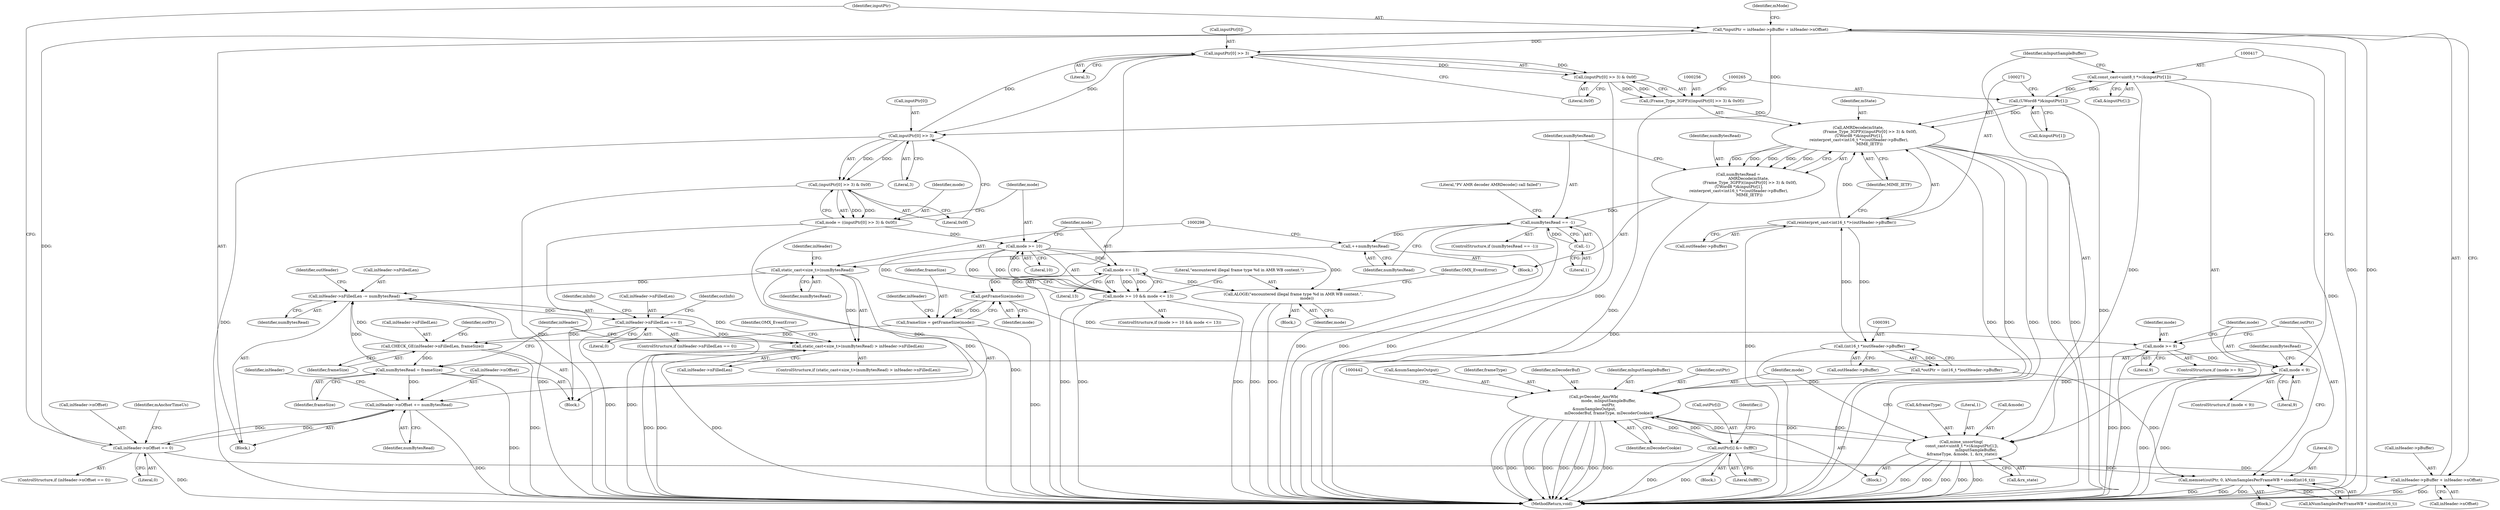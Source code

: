 digraph "0_Android_65756b4082cd79a2d99b2ccb5b392291fd53703f@integer" {
"1000205" [label="(Call,*inputPtr = inHeader->pBuffer + inHeader->nOffset)"];
"1000190" [label="(Call,inHeader->nOffset == 0)"];
"1000466" [label="(Call,inHeader->nOffset += numBytesRead)"];
"1000297" [label="(Call,static_cast<size_t>(numBytesRead))"];
"1000293" [label="(Call,++numBytesRead)"];
"1000277" [label="(Call,numBytesRead == -1)"];
"1000251" [label="(Call,numBytesRead =\n                 AMRDecode(mState,\n                   (Frame_Type_3GPP)((inputPtr[0] >> 3) & 0x0f),\n (UWord8 *)&inputPtr[1],\n reinterpret_cast<int16_t *>(outHeader->pBuffer),\n                  MIME_IETF))"];
"1000253" [label="(Call,AMRDecode(mState,\n                   (Frame_Type_3GPP)((inputPtr[0] >> 3) & 0x0f),\n (UWord8 *)&inputPtr[1],\n reinterpret_cast<int16_t *>(outHeader->pBuffer),\n                  MIME_IETF))"];
"1000255" [label="(Call,(Frame_Type_3GPP)((inputPtr[0] >> 3) & 0x0f))"];
"1000257" [label="(Call,(inputPtr[0] >> 3) & 0x0f)"];
"1000258" [label="(Call,inputPtr[0] >> 3)"];
"1000350" [label="(Call,inputPtr[0] >> 3)"];
"1000205" [label="(Call,*inputPtr = inHeader->pBuffer + inHeader->nOffset)"];
"1000264" [label="(Call,(UWord8 *)&inputPtr[1])"];
"1000416" [label="(Call,const_cast<uint8_t *>(&inputPtr[1]))"];
"1000270" [label="(Call,reinterpret_cast<int16_t *>(outHeader->pBuffer))"];
"1000390" [label="(Call,(int16_t *)outHeader->pBuffer)"];
"1000279" [label="(Call,-1)"];
"1000463" [label="(Call,numBytesRead = frameSize)"];
"1000382" [label="(Call,CHECK_GE(inHeader->nFilledLen, frameSize))"];
"1000518" [label="(Call,inHeader->nFilledLen == 0)"];
"1000471" [label="(Call,inHeader->nFilledLen -= numBytesRead)"];
"1000296" [label="(Call,static_cast<size_t>(numBytesRead) > inHeader->nFilledLen)"];
"1000378" [label="(Call,frameSize = getFrameSize(mode))"];
"1000380" [label="(Call,getFrameSize(mode))"];
"1000361" [label="(Call,mode <= 13)"];
"1000358" [label="(Call,mode >= 10)"];
"1000347" [label="(Call,mode = ((inputPtr[0] >> 3) & 0x0f))"];
"1000349" [label="(Call,(inputPtr[0] >> 3) & 0x0f)"];
"1000357" [label="(Call,mode >= 10 && mode <= 13)"];
"1000365" [label="(Call,ALOGE(\"encountered illegal frame type %d in AMR WB content.\",\n                      mode))"];
"1000396" [label="(Call,mode >= 9)"];
"1000409" [label="(Call,mode < 9)"];
"1000431" [label="(Call,pvDecoder_AmrWb(\n                        mode, mInputSampleBuffer,\n                        outPtr,\n &numSamplesOutput,\n                        mDecoderBuf, frameType, mDecoderCookie))"];
"1000415" [label="(Call,mime_unsorting(\n const_cast<uint8_t *>(&inputPtr[1]),\n                        mInputSampleBuffer,\n &frameType, &mode, 1, &rx_state))"];
"1000458" [label="(Call,outPtr[i] &= 0xfffC)"];
"1000400" [label="(Call,memset(outPtr, 0, kNumSamplesPerFrameWB * sizeof(int16_t)))"];
"1000207" [label="(Call,inHeader->pBuffer + inHeader->nOffset)"];
"1000280" [label="(Literal,1)"];
"1000402" [label="(Literal,0)"];
"1000266" [label="(Call,&inputPtr[1])"];
"1000384" [label="(Identifier,inHeader)"];
"1000276" [label="(ControlStructure,if (numBytesRead == -1))"];
"1000294" [label="(Identifier,numBytesRead)"];
"1000208" [label="(Call,inHeader->pBuffer)"];
"1000427" [label="(Literal,1)"];
"1000253" [label="(Call,AMRDecode(mState,\n                   (Frame_Type_3GPP)((inputPtr[0] >> 3) & 0x0f),\n (UWord8 *)&inputPtr[1],\n reinterpret_cast<int16_t *>(outHeader->pBuffer),\n                  MIME_IETF))"];
"1000191" [label="(Call,inHeader->nOffset)"];
"1000357" [label="(Call,mode >= 10 && mode <= 13)"];
"1000381" [label="(Identifier,mode)"];
"1000475" [label="(Identifier,numBytesRead)"];
"1000434" [label="(Identifier,outPtr)"];
"1000197" [label="(Identifier,mAnchorTimeUs)"];
"1000358" [label="(Call,mode >= 10)"];
"1000556" [label="(MethodReturn,void)"];
"1000190" [label="(Call,inHeader->nOffset == 0)"];
"1000275" [label="(Identifier,MIME_IETF)"];
"1000435" [label="(Call,&numSamplesOutput)"];
"1000390" [label="(Call,(int16_t *)outHeader->pBuffer)"];
"1000258" [label="(Call,inputPtr[0] >> 3)"];
"1000438" [label="(Identifier,frameType)"];
"1000356" [label="(ControlStructure,if (mode >= 10 && mode <= 13))"];
"1000366" [label="(Literal,\"encountered illegal frame type %d in AMR WB content.\")"];
"1000415" [label="(Call,mime_unsorting(\n const_cast<uint8_t *>(&inputPtr[1]),\n                        mInputSampleBuffer,\n &frameType, &mode, 1, &rx_state))"];
"1000348" [label="(Identifier,mode)"];
"1000401" [label="(Identifier,outPtr)"];
"1000272" [label="(Call,outHeader->pBuffer)"];
"1000458" [label="(Call,outPtr[i] &= 0xfffC)"];
"1000386" [label="(Identifier,frameSize)"];
"1000300" [label="(Call,inHeader->nFilledLen)"];
"1000456" [label="(Identifier,i)"];
"1000279" [label="(Call,-1)"];
"1000408" [label="(ControlStructure,if (mode < 9))"];
"1000468" [label="(Identifier,inHeader)"];
"1000465" [label="(Identifier,frameSize)"];
"1000361" [label="(Call,mode <= 13)"];
"1000296" [label="(Call,static_cast<size_t>(numBytesRead) > inHeader->nFilledLen)"];
"1000459" [label="(Call,outPtr[i])"];
"1000270" [label="(Call,reinterpret_cast<int16_t *>(outHeader->pBuffer))"];
"1000467" [label="(Call,inHeader->nOffset)"];
"1000410" [label="(Identifier,mode)"];
"1000355" [label="(Literal,0x0f)"];
"1000418" [label="(Call,&inputPtr[1])"];
"1000463" [label="(Call,numBytesRead = frameSize)"];
"1000428" [label="(Call,&rx_state)"];
"1000351" [label="(Call,inputPtr[0])"];
"1000519" [label="(Call,inHeader->nFilledLen)"];
"1000194" [label="(Literal,0)"];
"1000473" [label="(Identifier,inHeader)"];
"1000251" [label="(Call,numBytesRead =\n                 AMRDecode(mState,\n                   (Frame_Type_3GPP)((inputPtr[0] >> 3) & 0x0f),\n (UWord8 *)&inputPtr[1],\n reinterpret_cast<int16_t *>(outHeader->pBuffer),\n                  MIME_IETF))"];
"1000354" [label="(Literal,3)"];
"1000350" [label="(Call,inputPtr[0] >> 3)"];
"1000416" [label="(Call,const_cast<uint8_t *>(&inputPtr[1]))"];
"1000431" [label="(Call,pvDecoder_AmrWb(\n                        mode, mInputSampleBuffer,\n                        outPtr,\n &numSamplesOutput,\n                        mDecoderBuf, frameType, mDecoderCookie))"];
"1000369" [label="(Identifier,OMX_EventError)"];
"1000412" [label="(Block,)"];
"1000380" [label="(Call,getFrameSize(mode))"];
"1000425" [label="(Call,&mode)"];
"1000360" [label="(Literal,10)"];
"1000457" [label="(Block,)"];
"1000277" [label="(Call,numBytesRead == -1)"];
"1000211" [label="(Call,inHeader->nOffset)"];
"1000189" [label="(ControlStructure,if (inHeader->nOffset == 0))"];
"1000392" [label="(Call,outHeader->pBuffer)"];
"1000389" [label="(Identifier,outPtr)"];
"1000379" [label="(Identifier,frameSize)"];
"1000462" [label="(Literal,0xfffC)"];
"1000314" [label="(Block,)"];
"1000541" [label="(Identifier,outInfo)"];
"1000437" [label="(Identifier,mDecoderBuf)"];
"1000403" [label="(Call,kNumSamplesPerFrameWB * sizeof(int16_t))"];
"1000422" [label="(Identifier,mInputSampleBuffer)"];
"1000349" [label="(Call,(inputPtr[0] >> 3) & 0x0f)"];
"1000439" [label="(Identifier,mDecoderCookie)"];
"1000254" [label="(Identifier,mState)"];
"1000522" [label="(Literal,0)"];
"1000397" [label="(Identifier,mode)"];
"1000471" [label="(Call,inHeader->nFilledLen -= numBytesRead)"];
"1000347" [label="(Call,mode = ((inputPtr[0] >> 3) & 0x0f))"];
"1000295" [label="(ControlStructure,if (static_cast<size_t>(numBytesRead) > inHeader->nFilledLen))"];
"1000383" [label="(Call,inHeader->nFilledLen)"];
"1000278" [label="(Identifier,numBytesRead)"];
"1000217" [label="(Identifier,mMode)"];
"1000388" [label="(Call,*outPtr = (int16_t *)outHeader->pBuffer)"];
"1000257" [label="(Call,(inputPtr[0] >> 3) & 0x0f)"];
"1000255" [label="(Call,(Frame_Type_3GPP)((inputPtr[0] >> 3) & 0x0f))"];
"1000409" [label="(Call,mode < 9)"];
"1000526" [label="(Identifier,inInfo)"];
"1000399" [label="(Block,)"];
"1000259" [label="(Call,inputPtr[0])"];
"1000472" [label="(Call,inHeader->nFilledLen)"];
"1000283" [label="(Literal,\"PV AMR decoder AMRDecode() call failed\")"];
"1000301" [label="(Identifier,inHeader)"];
"1000293" [label="(Call,++numBytesRead)"];
"1000466" [label="(Call,inHeader->nOffset += numBytesRead)"];
"1000365" [label="(Call,ALOGE(\"encountered illegal frame type %d in AMR WB content.\",\n                      mode))"];
"1000378" [label="(Call,frameSize = getFrameSize(mode))"];
"1000263" [label="(Literal,0x0f)"];
"1000433" [label="(Identifier,mInputSampleBuffer)"];
"1000382" [label="(Call,CHECK_GE(inHeader->nFilledLen, frameSize))"];
"1000400" [label="(Call,memset(outPtr, 0, kNumSamplesPerFrameWB * sizeof(int16_t)))"];
"1000262" [label="(Literal,3)"];
"1000464" [label="(Identifier,numBytesRead)"];
"1000517" [label="(ControlStructure,if (inHeader->nFilledLen == 0))"];
"1000299" [label="(Identifier,numBytesRead)"];
"1000411" [label="(Literal,9)"];
"1000206" [label="(Identifier,inputPtr)"];
"1000130" [label="(Block,)"];
"1000518" [label="(Call,inHeader->nFilledLen == 0)"];
"1000395" [label="(ControlStructure,if (mode >= 9))"];
"1000423" [label="(Call,&frameType)"];
"1000205" [label="(Call,*inputPtr = inHeader->pBuffer + inHeader->nOffset)"];
"1000396" [label="(Call,mode >= 9)"];
"1000367" [label="(Identifier,mode)"];
"1000470" [label="(Identifier,numBytesRead)"];
"1000264" [label="(Call,(UWord8 *)&inputPtr[1])"];
"1000432" [label="(Identifier,mode)"];
"1000207" [label="(Call,inHeader->pBuffer + inHeader->nOffset)"];
"1000219" [label="(Block,)"];
"1000364" [label="(Block,)"];
"1000478" [label="(Identifier,outHeader)"];
"1000297" [label="(Call,static_cast<size_t>(numBytesRead))"];
"1000362" [label="(Identifier,mode)"];
"1000359" [label="(Identifier,mode)"];
"1000398" [label="(Literal,9)"];
"1000305" [label="(Identifier,OMX_EventError)"];
"1000363" [label="(Literal,13)"];
"1000252" [label="(Identifier,numBytesRead)"];
"1000205" -> "1000130"  [label="AST: "];
"1000205" -> "1000207"  [label="CFG: "];
"1000206" -> "1000205"  [label="AST: "];
"1000207" -> "1000205"  [label="AST: "];
"1000217" -> "1000205"  [label="CFG: "];
"1000205" -> "1000556"  [label="DDG: "];
"1000205" -> "1000556"  [label="DDG: "];
"1000190" -> "1000205"  [label="DDG: "];
"1000205" -> "1000258"  [label="DDG: "];
"1000205" -> "1000350"  [label="DDG: "];
"1000190" -> "1000189"  [label="AST: "];
"1000190" -> "1000194"  [label="CFG: "];
"1000191" -> "1000190"  [label="AST: "];
"1000194" -> "1000190"  [label="AST: "];
"1000197" -> "1000190"  [label="CFG: "];
"1000206" -> "1000190"  [label="CFG: "];
"1000190" -> "1000556"  [label="DDG: "];
"1000466" -> "1000190"  [label="DDG: "];
"1000190" -> "1000207"  [label="DDG: "];
"1000190" -> "1000466"  [label="DDG: "];
"1000466" -> "1000130"  [label="AST: "];
"1000466" -> "1000470"  [label="CFG: "];
"1000467" -> "1000466"  [label="AST: "];
"1000470" -> "1000466"  [label="AST: "];
"1000473" -> "1000466"  [label="CFG: "];
"1000466" -> "1000556"  [label="DDG: "];
"1000297" -> "1000466"  [label="DDG: "];
"1000463" -> "1000466"  [label="DDG: "];
"1000297" -> "1000296"  [label="AST: "];
"1000297" -> "1000299"  [label="CFG: "];
"1000298" -> "1000297"  [label="AST: "];
"1000299" -> "1000297"  [label="AST: "];
"1000301" -> "1000297"  [label="CFG: "];
"1000297" -> "1000556"  [label="DDG: "];
"1000297" -> "1000296"  [label="DDG: "];
"1000293" -> "1000297"  [label="DDG: "];
"1000297" -> "1000471"  [label="DDG: "];
"1000293" -> "1000219"  [label="AST: "];
"1000293" -> "1000294"  [label="CFG: "];
"1000294" -> "1000293"  [label="AST: "];
"1000298" -> "1000293"  [label="CFG: "];
"1000277" -> "1000293"  [label="DDG: "];
"1000277" -> "1000276"  [label="AST: "];
"1000277" -> "1000279"  [label="CFG: "];
"1000278" -> "1000277"  [label="AST: "];
"1000279" -> "1000277"  [label="AST: "];
"1000283" -> "1000277"  [label="CFG: "];
"1000294" -> "1000277"  [label="CFG: "];
"1000277" -> "1000556"  [label="DDG: "];
"1000277" -> "1000556"  [label="DDG: "];
"1000277" -> "1000556"  [label="DDG: "];
"1000251" -> "1000277"  [label="DDG: "];
"1000279" -> "1000277"  [label="DDG: "];
"1000251" -> "1000219"  [label="AST: "];
"1000251" -> "1000253"  [label="CFG: "];
"1000252" -> "1000251"  [label="AST: "];
"1000253" -> "1000251"  [label="AST: "];
"1000278" -> "1000251"  [label="CFG: "];
"1000251" -> "1000556"  [label="DDG: "];
"1000253" -> "1000251"  [label="DDG: "];
"1000253" -> "1000251"  [label="DDG: "];
"1000253" -> "1000251"  [label="DDG: "];
"1000253" -> "1000251"  [label="DDG: "];
"1000253" -> "1000251"  [label="DDG: "];
"1000253" -> "1000275"  [label="CFG: "];
"1000254" -> "1000253"  [label="AST: "];
"1000255" -> "1000253"  [label="AST: "];
"1000264" -> "1000253"  [label="AST: "];
"1000270" -> "1000253"  [label="AST: "];
"1000275" -> "1000253"  [label="AST: "];
"1000253" -> "1000556"  [label="DDG: "];
"1000253" -> "1000556"  [label="DDG: "];
"1000253" -> "1000556"  [label="DDG: "];
"1000253" -> "1000556"  [label="DDG: "];
"1000253" -> "1000556"  [label="DDG: "];
"1000255" -> "1000253"  [label="DDG: "];
"1000264" -> "1000253"  [label="DDG: "];
"1000270" -> "1000253"  [label="DDG: "];
"1000255" -> "1000257"  [label="CFG: "];
"1000256" -> "1000255"  [label="AST: "];
"1000257" -> "1000255"  [label="AST: "];
"1000265" -> "1000255"  [label="CFG: "];
"1000255" -> "1000556"  [label="DDG: "];
"1000257" -> "1000255"  [label="DDG: "];
"1000257" -> "1000255"  [label="DDG: "];
"1000257" -> "1000263"  [label="CFG: "];
"1000258" -> "1000257"  [label="AST: "];
"1000263" -> "1000257"  [label="AST: "];
"1000257" -> "1000556"  [label="DDG: "];
"1000258" -> "1000257"  [label="DDG: "];
"1000258" -> "1000257"  [label="DDG: "];
"1000258" -> "1000262"  [label="CFG: "];
"1000259" -> "1000258"  [label="AST: "];
"1000262" -> "1000258"  [label="AST: "];
"1000263" -> "1000258"  [label="CFG: "];
"1000258" -> "1000556"  [label="DDG: "];
"1000350" -> "1000258"  [label="DDG: "];
"1000258" -> "1000350"  [label="DDG: "];
"1000350" -> "1000349"  [label="AST: "];
"1000350" -> "1000354"  [label="CFG: "];
"1000351" -> "1000350"  [label="AST: "];
"1000354" -> "1000350"  [label="AST: "];
"1000355" -> "1000350"  [label="CFG: "];
"1000350" -> "1000556"  [label="DDG: "];
"1000350" -> "1000349"  [label="DDG: "];
"1000350" -> "1000349"  [label="DDG: "];
"1000264" -> "1000266"  [label="CFG: "];
"1000265" -> "1000264"  [label="AST: "];
"1000266" -> "1000264"  [label="AST: "];
"1000271" -> "1000264"  [label="CFG: "];
"1000264" -> "1000556"  [label="DDG: "];
"1000416" -> "1000264"  [label="DDG: "];
"1000264" -> "1000416"  [label="DDG: "];
"1000416" -> "1000415"  [label="AST: "];
"1000416" -> "1000418"  [label="CFG: "];
"1000417" -> "1000416"  [label="AST: "];
"1000418" -> "1000416"  [label="AST: "];
"1000422" -> "1000416"  [label="CFG: "];
"1000416" -> "1000556"  [label="DDG: "];
"1000416" -> "1000415"  [label="DDG: "];
"1000270" -> "1000272"  [label="CFG: "];
"1000271" -> "1000270"  [label="AST: "];
"1000272" -> "1000270"  [label="AST: "];
"1000275" -> "1000270"  [label="CFG: "];
"1000270" -> "1000556"  [label="DDG: "];
"1000390" -> "1000270"  [label="DDG: "];
"1000270" -> "1000390"  [label="DDG: "];
"1000390" -> "1000388"  [label="AST: "];
"1000390" -> "1000392"  [label="CFG: "];
"1000391" -> "1000390"  [label="AST: "];
"1000392" -> "1000390"  [label="AST: "];
"1000388" -> "1000390"  [label="CFG: "];
"1000390" -> "1000556"  [label="DDG: "];
"1000390" -> "1000388"  [label="DDG: "];
"1000279" -> "1000280"  [label="CFG: "];
"1000280" -> "1000279"  [label="AST: "];
"1000463" -> "1000314"  [label="AST: "];
"1000463" -> "1000465"  [label="CFG: "];
"1000464" -> "1000463"  [label="AST: "];
"1000465" -> "1000463"  [label="AST: "];
"1000468" -> "1000463"  [label="CFG: "];
"1000463" -> "1000556"  [label="DDG: "];
"1000382" -> "1000463"  [label="DDG: "];
"1000463" -> "1000471"  [label="DDG: "];
"1000382" -> "1000314"  [label="AST: "];
"1000382" -> "1000386"  [label="CFG: "];
"1000383" -> "1000382"  [label="AST: "];
"1000386" -> "1000382"  [label="AST: "];
"1000389" -> "1000382"  [label="CFG: "];
"1000382" -> "1000556"  [label="DDG: "];
"1000518" -> "1000382"  [label="DDG: "];
"1000378" -> "1000382"  [label="DDG: "];
"1000382" -> "1000471"  [label="DDG: "];
"1000518" -> "1000517"  [label="AST: "];
"1000518" -> "1000522"  [label="CFG: "];
"1000519" -> "1000518"  [label="AST: "];
"1000522" -> "1000518"  [label="AST: "];
"1000526" -> "1000518"  [label="CFG: "];
"1000541" -> "1000518"  [label="CFG: "];
"1000518" -> "1000556"  [label="DDG: "];
"1000518" -> "1000556"  [label="DDG: "];
"1000518" -> "1000296"  [label="DDG: "];
"1000471" -> "1000518"  [label="DDG: "];
"1000471" -> "1000130"  [label="AST: "];
"1000471" -> "1000475"  [label="CFG: "];
"1000472" -> "1000471"  [label="AST: "];
"1000475" -> "1000471"  [label="AST: "];
"1000478" -> "1000471"  [label="CFG: "];
"1000471" -> "1000556"  [label="DDG: "];
"1000296" -> "1000471"  [label="DDG: "];
"1000296" -> "1000295"  [label="AST: "];
"1000296" -> "1000300"  [label="CFG: "];
"1000300" -> "1000296"  [label="AST: "];
"1000305" -> "1000296"  [label="CFG: "];
"1000468" -> "1000296"  [label="CFG: "];
"1000296" -> "1000556"  [label="DDG: "];
"1000296" -> "1000556"  [label="DDG: "];
"1000296" -> "1000556"  [label="DDG: "];
"1000378" -> "1000314"  [label="AST: "];
"1000378" -> "1000380"  [label="CFG: "];
"1000379" -> "1000378"  [label="AST: "];
"1000380" -> "1000378"  [label="AST: "];
"1000384" -> "1000378"  [label="CFG: "];
"1000378" -> "1000556"  [label="DDG: "];
"1000380" -> "1000378"  [label="DDG: "];
"1000380" -> "1000381"  [label="CFG: "];
"1000381" -> "1000380"  [label="AST: "];
"1000361" -> "1000380"  [label="DDG: "];
"1000358" -> "1000380"  [label="DDG: "];
"1000380" -> "1000396"  [label="DDG: "];
"1000361" -> "1000357"  [label="AST: "];
"1000361" -> "1000363"  [label="CFG: "];
"1000362" -> "1000361"  [label="AST: "];
"1000363" -> "1000361"  [label="AST: "];
"1000357" -> "1000361"  [label="CFG: "];
"1000361" -> "1000357"  [label="DDG: "];
"1000361" -> "1000357"  [label="DDG: "];
"1000358" -> "1000361"  [label="DDG: "];
"1000361" -> "1000365"  [label="DDG: "];
"1000358" -> "1000357"  [label="AST: "];
"1000358" -> "1000360"  [label="CFG: "];
"1000359" -> "1000358"  [label="AST: "];
"1000360" -> "1000358"  [label="AST: "];
"1000362" -> "1000358"  [label="CFG: "];
"1000357" -> "1000358"  [label="CFG: "];
"1000358" -> "1000357"  [label="DDG: "];
"1000358" -> "1000357"  [label="DDG: "];
"1000347" -> "1000358"  [label="DDG: "];
"1000358" -> "1000365"  [label="DDG: "];
"1000347" -> "1000314"  [label="AST: "];
"1000347" -> "1000349"  [label="CFG: "];
"1000348" -> "1000347"  [label="AST: "];
"1000349" -> "1000347"  [label="AST: "];
"1000359" -> "1000347"  [label="CFG: "];
"1000347" -> "1000556"  [label="DDG: "];
"1000349" -> "1000347"  [label="DDG: "];
"1000349" -> "1000347"  [label="DDG: "];
"1000349" -> "1000355"  [label="CFG: "];
"1000355" -> "1000349"  [label="AST: "];
"1000349" -> "1000556"  [label="DDG: "];
"1000357" -> "1000356"  [label="AST: "];
"1000366" -> "1000357"  [label="CFG: "];
"1000379" -> "1000357"  [label="CFG: "];
"1000357" -> "1000556"  [label="DDG: "];
"1000357" -> "1000556"  [label="DDG: "];
"1000357" -> "1000556"  [label="DDG: "];
"1000365" -> "1000364"  [label="AST: "];
"1000365" -> "1000367"  [label="CFG: "];
"1000366" -> "1000365"  [label="AST: "];
"1000367" -> "1000365"  [label="AST: "];
"1000369" -> "1000365"  [label="CFG: "];
"1000365" -> "1000556"  [label="DDG: "];
"1000365" -> "1000556"  [label="DDG: "];
"1000396" -> "1000395"  [label="AST: "];
"1000396" -> "1000398"  [label="CFG: "];
"1000397" -> "1000396"  [label="AST: "];
"1000398" -> "1000396"  [label="AST: "];
"1000401" -> "1000396"  [label="CFG: "];
"1000410" -> "1000396"  [label="CFG: "];
"1000396" -> "1000556"  [label="DDG: "];
"1000396" -> "1000556"  [label="DDG: "];
"1000396" -> "1000409"  [label="DDG: "];
"1000409" -> "1000408"  [label="AST: "];
"1000409" -> "1000411"  [label="CFG: "];
"1000410" -> "1000409"  [label="AST: "];
"1000411" -> "1000409"  [label="AST: "];
"1000417" -> "1000409"  [label="CFG: "];
"1000464" -> "1000409"  [label="CFG: "];
"1000409" -> "1000556"  [label="DDG: "];
"1000409" -> "1000556"  [label="DDG: "];
"1000409" -> "1000431"  [label="DDG: "];
"1000431" -> "1000412"  [label="AST: "];
"1000431" -> "1000439"  [label="CFG: "];
"1000432" -> "1000431"  [label="AST: "];
"1000433" -> "1000431"  [label="AST: "];
"1000434" -> "1000431"  [label="AST: "];
"1000435" -> "1000431"  [label="AST: "];
"1000437" -> "1000431"  [label="AST: "];
"1000438" -> "1000431"  [label="AST: "];
"1000439" -> "1000431"  [label="AST: "];
"1000442" -> "1000431"  [label="CFG: "];
"1000431" -> "1000556"  [label="DDG: "];
"1000431" -> "1000556"  [label="DDG: "];
"1000431" -> "1000556"  [label="DDG: "];
"1000431" -> "1000556"  [label="DDG: "];
"1000431" -> "1000556"  [label="DDG: "];
"1000431" -> "1000556"  [label="DDG: "];
"1000431" -> "1000556"  [label="DDG: "];
"1000431" -> "1000556"  [label="DDG: "];
"1000431" -> "1000415"  [label="DDG: "];
"1000415" -> "1000431"  [label="DDG: "];
"1000458" -> "1000431"  [label="DDG: "];
"1000388" -> "1000431"  [label="DDG: "];
"1000431" -> "1000458"  [label="DDG: "];
"1000415" -> "1000412"  [label="AST: "];
"1000415" -> "1000428"  [label="CFG: "];
"1000422" -> "1000415"  [label="AST: "];
"1000423" -> "1000415"  [label="AST: "];
"1000425" -> "1000415"  [label="AST: "];
"1000427" -> "1000415"  [label="AST: "];
"1000428" -> "1000415"  [label="AST: "];
"1000432" -> "1000415"  [label="CFG: "];
"1000415" -> "1000556"  [label="DDG: "];
"1000415" -> "1000556"  [label="DDG: "];
"1000415" -> "1000556"  [label="DDG: "];
"1000415" -> "1000556"  [label="DDG: "];
"1000415" -> "1000556"  [label="DDG: "];
"1000458" -> "1000457"  [label="AST: "];
"1000458" -> "1000462"  [label="CFG: "];
"1000459" -> "1000458"  [label="AST: "];
"1000462" -> "1000458"  [label="AST: "];
"1000456" -> "1000458"  [label="CFG: "];
"1000458" -> "1000556"  [label="DDG: "];
"1000458" -> "1000556"  [label="DDG: "];
"1000458" -> "1000400"  [label="DDG: "];
"1000400" -> "1000399"  [label="AST: "];
"1000400" -> "1000403"  [label="CFG: "];
"1000401" -> "1000400"  [label="AST: "];
"1000402" -> "1000400"  [label="AST: "];
"1000403" -> "1000400"  [label="AST: "];
"1000464" -> "1000400"  [label="CFG: "];
"1000400" -> "1000556"  [label="DDG: "];
"1000400" -> "1000556"  [label="DDG: "];
"1000400" -> "1000556"  [label="DDG: "];
"1000388" -> "1000400"  [label="DDG: "];
"1000403" -> "1000400"  [label="DDG: "];
"1000207" -> "1000211"  [label="CFG: "];
"1000208" -> "1000207"  [label="AST: "];
"1000211" -> "1000207"  [label="AST: "];
"1000207" -> "1000556"  [label="DDG: "];
"1000207" -> "1000556"  [label="DDG: "];
}
